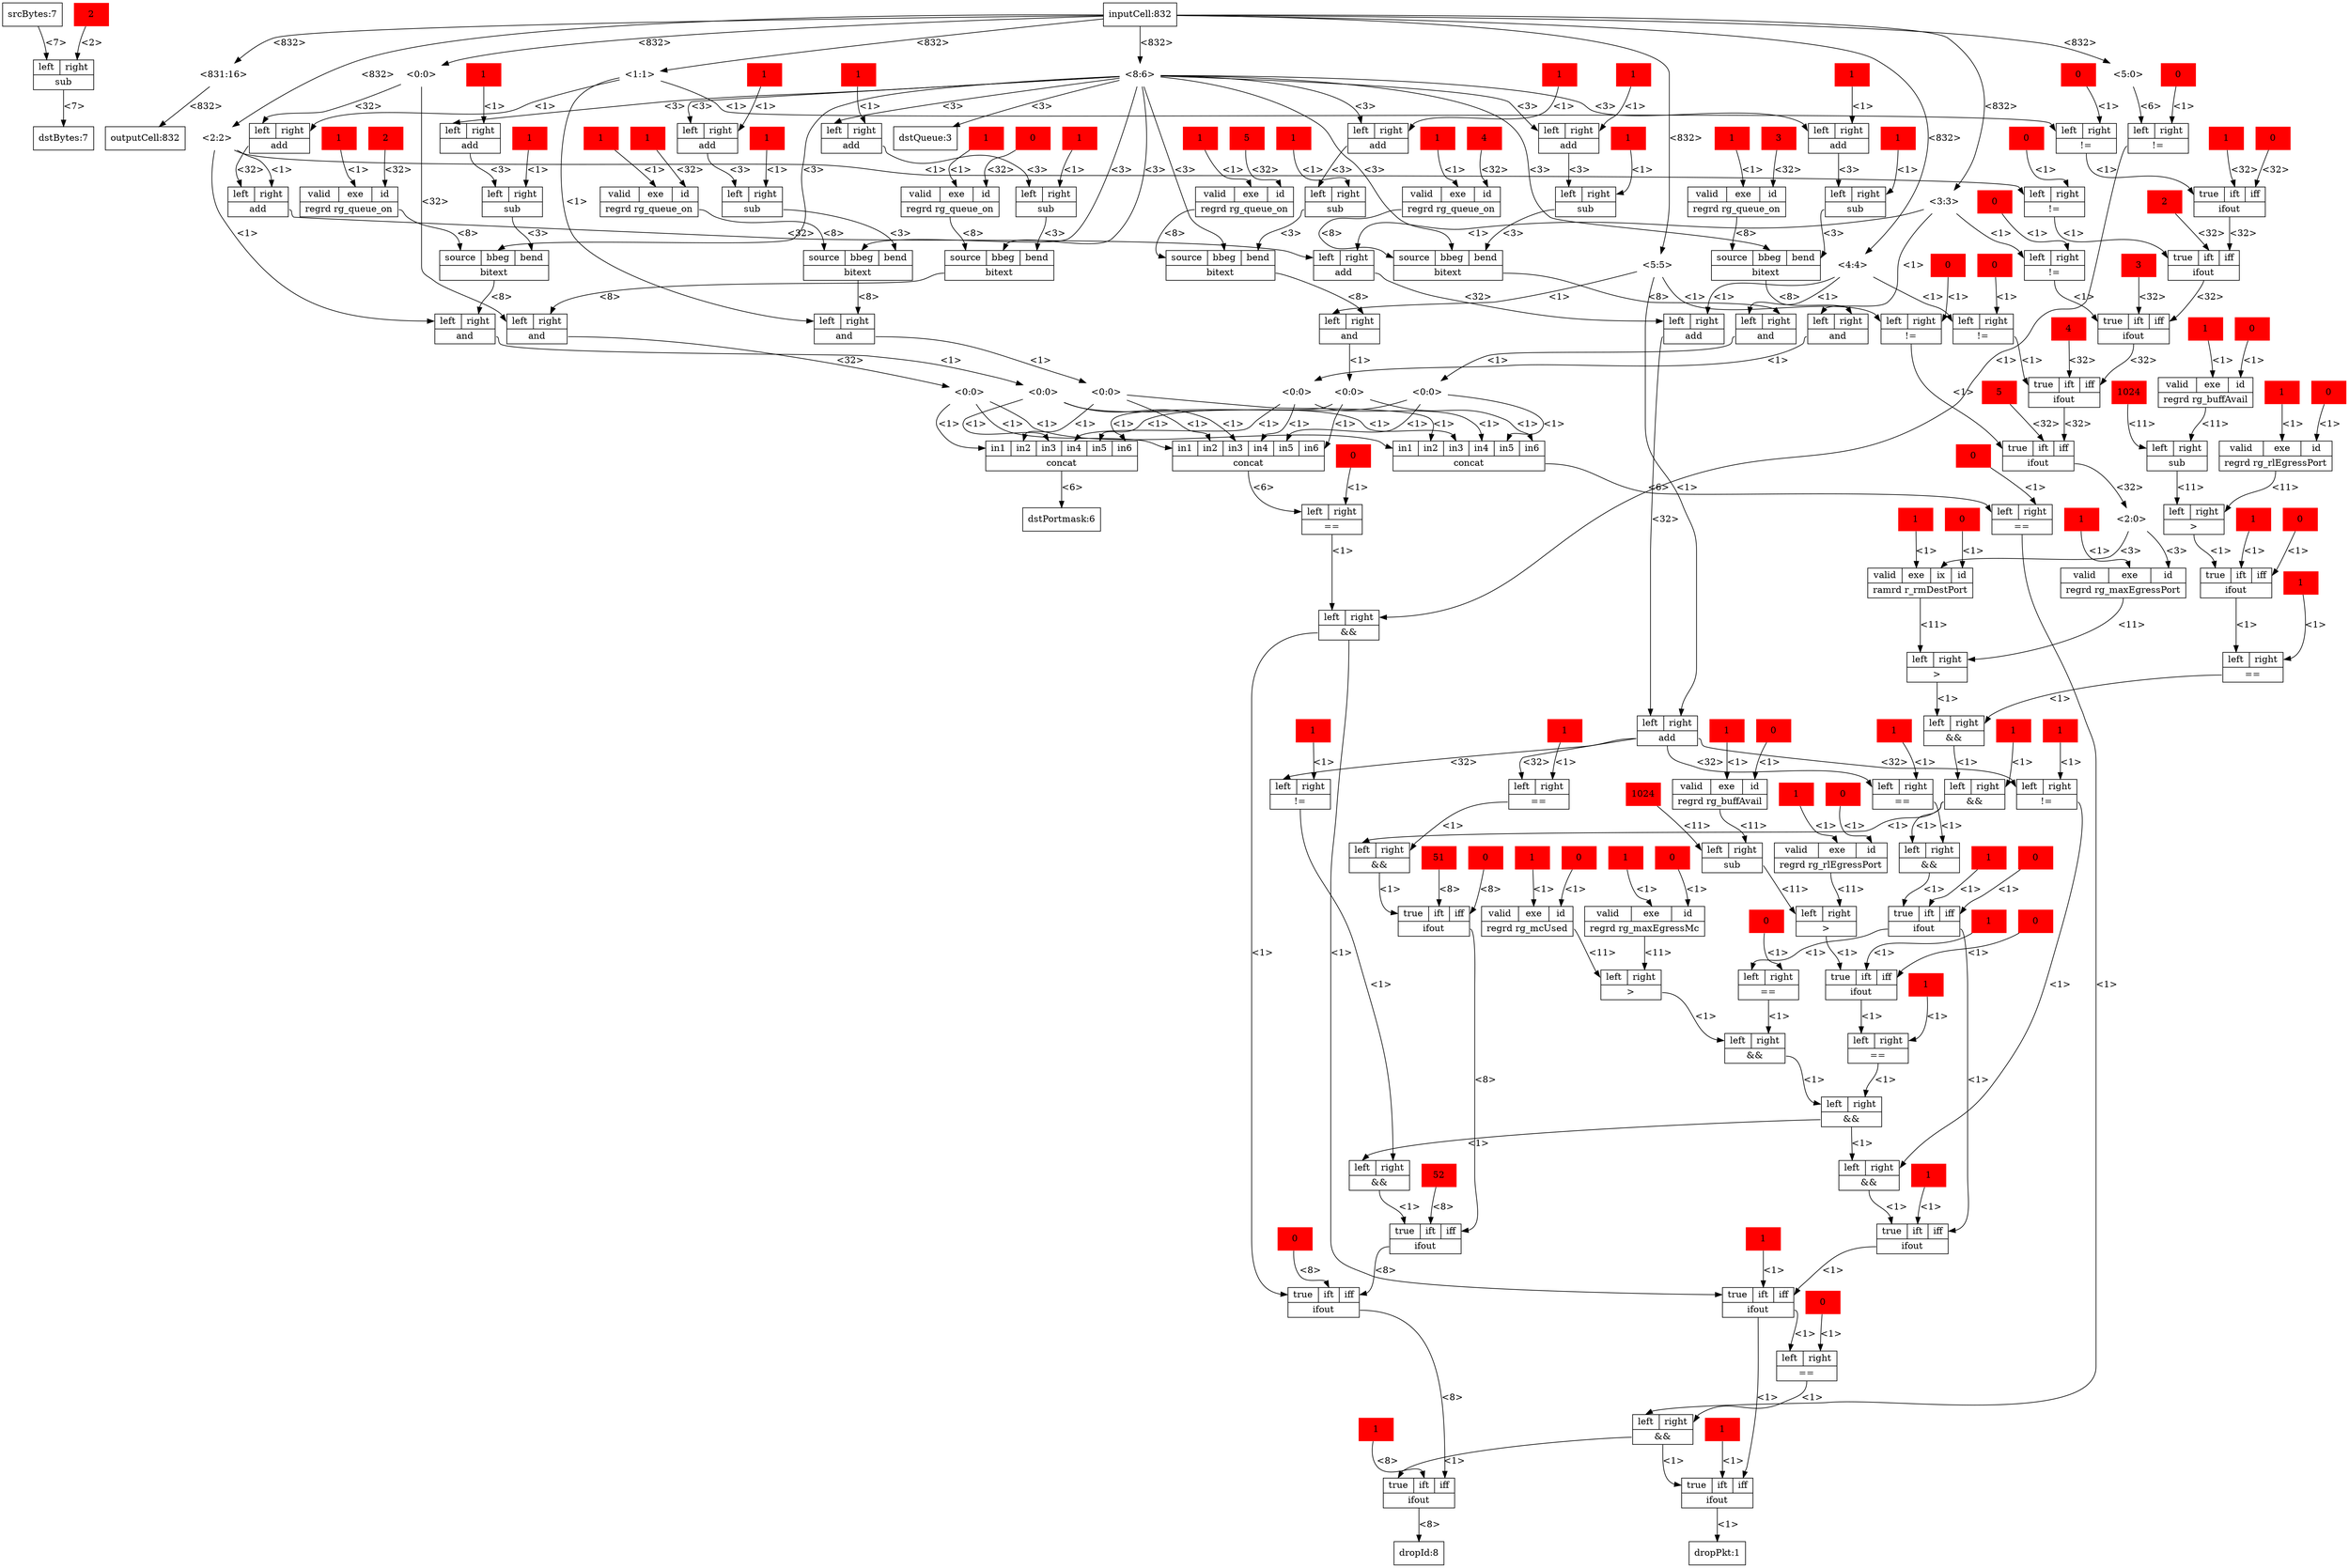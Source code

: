 digraph packetarc {
node [shape=record];
out_35 [label="dstBytes:7"];
in_36 [label="srcBytes:7"];
c_37 [label="2" shape=plaintext color="red" style="filled"];
opsub_38 [label="{{<left> left | <right> right} | <out> sub}" debug="88 1"];
out_39 [label="outputCell:832"];
bitext_831_16_40 [label="\<831:16\>" shape=plaintext];
in_41 [label="inputCell:832"];
out_42 [label="dstQueue:3"];
bitext_8_6_43 [label="\<8:6\>" shape=plaintext];
out_44 [label="dstPortmask:6"];
bitext_0_0_45 [label="\<0:0\>" shape=plaintext];
bitext_0_0_46 [label="\<0:0\>" shape=plaintext];
regrd_47 [label="{{<valid> valid | <exe> exe | <id> id} | <out> regrd rg_queue_on}"];
c_48 [label="0" shape=plaintext color="red" style="filled"];
c_49 [label="1" shape=plaintext color="red" style="filled"];
bitshift_50 [label="{{<in> source | <bbeg> bbeg | <bend> bend} | <out> bitext}"];
c_51 [label="1" shape=plaintext color="red" style="filled"];
opadd_52 [label="{{<left> left | <right> right} | <out> add}" debug="88 1"];
c_53 [label="1" shape=plaintext color="red" style="filled"];
opsub_54 [label="{{<left> left | <right> right} | <out> sub}" debug="88 1"];
opand_55 [label="{{<left> left | <right> right} | <out> and}" debug="88 1"];
bitconcat_56 [label="{{<in1> in1 | <in2> in2 | <in3> in3 | <in4> in4 | <in5> in5 | <in6> in6} | <out> concat}"];
bitext_0_0_57 [label="\<0:0\>" shape=plaintext];
bitext_1_1_58 [label="\<1:1\>" shape=plaintext];
regrd_59 [label="{{<valid> valid | <exe> exe | <id> id} | <out> regrd rg_queue_on}"];
c_60 [label="1" shape=plaintext color="red" style="filled"];
c_61 [label="1" shape=plaintext color="red" style="filled"];
bitshift_62 [label="{{<in> source | <bbeg> bbeg | <bend> bend} | <out> bitext}"];
c_63 [label="1" shape=plaintext color="red" style="filled"];
opadd_64 [label="{{<left> left | <right> right} | <out> add}" debug="88 1"];
c_65 [label="1" shape=plaintext color="red" style="filled"];
opsub_66 [label="{{<left> left | <right> right} | <out> sub}" debug="88 1"];
opand_67 [label="{{<left> left | <right> right} | <out> and}" debug="88 1"];
bitext_0_0_68 [label="\<0:0\>" shape=plaintext];
bitext_2_2_69 [label="\<2:2\>" shape=plaintext];
regrd_70 [label="{{<valid> valid | <exe> exe | <id> id} | <out> regrd rg_queue_on}"];
c_71 [label="2" shape=plaintext color="red" style="filled"];
c_72 [label="1" shape=plaintext color="red" style="filled"];
bitshift_73 [label="{{<in> source | <bbeg> bbeg | <bend> bend} | <out> bitext}"];
c_74 [label="1" shape=plaintext color="red" style="filled"];
opadd_75 [label="{{<left> left | <right> right} | <out> add}" debug="88 1"];
c_76 [label="1" shape=plaintext color="red" style="filled"];
opsub_77 [label="{{<left> left | <right> right} | <out> sub}" debug="88 1"];
opand_78 [label="{{<left> left | <right> right} | <out> and}" debug="88 1"];
bitext_0_0_79 [label="\<0:0\>" shape=plaintext];
bitext_3_3_80 [label="\<3:3\>" shape=plaintext];
regrd_81 [label="{{<valid> valid | <exe> exe | <id> id} | <out> regrd rg_queue_on}"];
c_82 [label="3" shape=plaintext color="red" style="filled"];
c_83 [label="1" shape=plaintext color="red" style="filled"];
bitshift_84 [label="{{<in> source | <bbeg> bbeg | <bend> bend} | <out> bitext}"];
c_85 [label="1" shape=plaintext color="red" style="filled"];
opadd_86 [label="{{<left> left | <right> right} | <out> add}" debug="88 1"];
c_87 [label="1" shape=plaintext color="red" style="filled"];
opsub_88 [label="{{<left> left | <right> right} | <out> sub}" debug="88 1"];
opand_89 [label="{{<left> left | <right> right} | <out> and}" debug="88 1"];
bitext_0_0_90 [label="\<0:0\>" shape=plaintext];
bitext_4_4_91 [label="\<4:4\>" shape=plaintext];
regrd_92 [label="{{<valid> valid | <exe> exe | <id> id} | <out> regrd rg_queue_on}"];
c_93 [label="4" shape=plaintext color="red" style="filled"];
c_94 [label="1" shape=plaintext color="red" style="filled"];
bitshift_95 [label="{{<in> source | <bbeg> bbeg | <bend> bend} | <out> bitext}"];
c_96 [label="1" shape=plaintext color="red" style="filled"];
opadd_97 [label="{{<left> left | <right> right} | <out> add}" debug="88 1"];
c_98 [label="1" shape=plaintext color="red" style="filled"];
opsub_99 [label="{{<left> left | <right> right} | <out> sub}" debug="88 1"];
opand_100 [label="{{<left> left | <right> right} | <out> and}" debug="88 1"];
bitext_0_0_101 [label="\<0:0\>" shape=plaintext];
bitext_5_5_102 [label="\<5:5\>" shape=plaintext];
regrd_103 [label="{{<valid> valid | <exe> exe | <id> id} | <out> regrd rg_queue_on}"];
c_104 [label="5" shape=plaintext color="red" style="filled"];
c_105 [label="1" shape=plaintext color="red" style="filled"];
bitshift_106 [label="{{<in> source | <bbeg> bbeg | <bend> bend} | <out> bitext}"];
c_107 [label="1" shape=plaintext color="red" style="filled"];
opadd_108 [label="{{<left> left | <right> right} | <out> add}" debug="88 1"];
c_109 [label="1" shape=plaintext color="red" style="filled"];
opsub_110 [label="{{<left> left | <right> right} | <out> sub}" debug="88 1"];
opand_111 [label="{{<left> left | <right> right} | <out> and}" debug="88 1"];
out_112 [label="dropPkt:1"];
if_113 [label="{{<cnd> true | <ift> ift | <iff> iff} | <out> ifout}"];
bitconcat_114 [label="{{<in1> in1 | <in2> in2 | <in3> in3 | <in4> in4 | <in5> in5 | <in6> in6} | <out> concat}"];
c_115 [label="0" shape=plaintext color="red" style="filled"];
opeq_116 [label="{{<left> left | <right> right} | <out> ==}" debug="88 1"];
if_117 [label="{{<cnd> true | <ift> ift | <iff> iff} | <out> ifout}"];
bitconcat_118 [label="{{<in1> in1 | <in2> in2 | <in3> in3 | <in4> in4 | <in5> in5 | <in6> in6} | <out> concat}"];
c_119 [label="0" shape=plaintext color="red" style="filled"];
opeq_120 [label="{{<left> left | <right> right} | <out> ==}" debug="88 1"];
bitext_5_0_121 [label="\<5:0\>" shape=plaintext];
c_122 [label="0" shape=plaintext color="red" style="filled"];
opne_123 [label="{{<left> left | <right> right} | <out> !=}" debug="88 1"];
opand_124 [label="{{<left> left | <right> right} | <out> &&}" debug="88 1"];
if_125 [label="{{<cnd> true | <ift> ift | <iff> iff} | <out> ifout}"];
regrd_126 [label="{{<valid> valid | <exe> exe | <id> id} | <out> regrd rg_mcUsed}"];
c_127 [label="0" shape=plaintext color="red" style="filled"];
c_128 [label="1" shape=plaintext color="red" style="filled"];
regrd_129 [label="{{<valid> valid | <exe> exe | <id> id} | <out> regrd rg_maxEgressMc}"];
c_130 [label="0" shape=plaintext color="red" style="filled"];
c_131 [label="1" shape=plaintext color="red" style="filled"];
opgt_132 [label="{{<left> left | <right> right} | <out> \>}" debug="88 1"];
if_133 [label="{{<cnd> true | <ift> ift | <iff> iff} | <out> ifout}"];
ramrd_134 [label="{{<valid> valid | <exe> exe | <ix> ix | <id> id} | <out> ramrd r_rmDestPort}"];
bitext_2_0_135 [label="\<2:0\>" shape=plaintext];
if_136 [label="{{<cnd> true | <ift> ift | <iff> iff} | <out> ifout}"];
c_137 [label="0" shape=plaintext color="red" style="filled"];
opne_138 [label="{{<left> left | <right> right} | <out> !=}" debug="88 1"];
if_139 [label="{{<cnd> true | <ift> ift | <iff> iff} | <out> ifout}"];
c_140 [label="0" shape=plaintext color="red" style="filled"];
opne_141 [label="{{<left> left | <right> right} | <out> !=}" debug="88 1"];
if_142 [label="{{<cnd> true | <ift> ift | <iff> iff} | <out> ifout}"];
c_143 [label="0" shape=plaintext color="red" style="filled"];
opne_144 [label="{{<left> left | <right> right} | <out> !=}" debug="88 1"];
if_145 [label="{{<cnd> true | <ift> ift | <iff> iff} | <out> ifout}"];
c_146 [label="0" shape=plaintext color="red" style="filled"];
opne_147 [label="{{<left> left | <right> right} | <out> !=}" debug="88 1"];
if_148 [label="{{<cnd> true | <ift> ift | <iff> iff} | <out> ifout}"];
c_149 [label="0" shape=plaintext color="red" style="filled"];
opne_150 [label="{{<left> left | <right> right} | <out> !=}" debug="88 1"];
c_151 [label="0" shape=plaintext color="red" style="filled"];
c_152 [label="1" shape=plaintext color="red" style="filled"];
c_153 [label="2" shape=plaintext color="red" style="filled"];
c_154 [label="3" shape=plaintext color="red" style="filled"];
c_155 [label="4" shape=plaintext color="red" style="filled"];
c_156 [label="5" shape=plaintext color="red" style="filled"];
c_157 [label="0" shape=plaintext color="red" style="filled"];
c_158 [label="1" shape=plaintext color="red" style="filled"];
regrd_159 [label="{{<valid> valid | <exe> exe | <id> id} | <out> regrd rg_maxEgressPort}"];
c_160 [label="1" shape=plaintext color="red" style="filled"];
opgt_161 [label="{{<left> left | <right> right} | <out> \>}" debug="88 1"];
if_162 [label="{{<cnd> true | <ift> ift | <iff> iff} | <out> ifout}"];
c_163 [label="1024" shape=plaintext color="red" style="filled"];
regrd_164 [label="{{<valid> valid | <exe> exe | <id> id} | <out> regrd rg_buffAvail}"];
c_165 [label="0" shape=plaintext color="red" style="filled"];
c_166 [label="1" shape=plaintext color="red" style="filled"];
opsub_167 [label="{{<left> left | <right> right} | <out> sub}" debug="88 1"];
regrd_168 [label="{{<valid> valid | <exe> exe | <id> id} | <out> regrd rg_rlEgressPort}"];
c_169 [label="0" shape=plaintext color="red" style="filled"];
c_170 [label="1" shape=plaintext color="red" style="filled"];
opgt_171 [label="{{<left> left | <right> right} | <out> \>}" debug="88 1"];
c_172 [label="0" shape=plaintext color="red" style="filled"];
c_173 [label="1" shape=plaintext color="red" style="filled"];
c_174 [label="1" shape=plaintext color="red" style="filled"];
opeq_175 [label="{{<left> left | <right> right} | <out> ==}" debug="88 1"];
opand_176 [label="{{<left> left | <right> right} | <out> &&}" debug="88 1"];
c_177 [label="1" shape=plaintext color="red" style="filled"];
opand_178 [label="{{<left> left | <right> right} | <out> &&}" debug="88 1"];
opadd_179 [label="{{<left> left | <right> right} | <out> add}" debug="88 1"];
opadd_180 [label="{{<left> left | <right> right} | <out> add}" debug="88 1"];
opadd_181 [label="{{<left> left | <right> right} | <out> add}" debug="88 1"];
opadd_182 [label="{{<left> left | <right> right} | <out> add}" debug="88 1"];
opadd_183 [label="{{<left> left | <right> right} | <out> add}" debug="88 1"];
c_184 [label="1" shape=plaintext color="red" style="filled"];
opeq_185 [label="{{<left> left | <right> right} | <out> ==}" debug="88 1"];
opand_186 [label="{{<left> left | <right> right} | <out> &&}" debug="88 1"];
c_187 [label="0" shape=plaintext color="red" style="filled"];
c_188 [label="1" shape=plaintext color="red" style="filled"];
c_189 [label="0" shape=plaintext color="red" style="filled"];
opeq_190 [label="{{<left> left | <right> right} | <out> ==}" debug="88 1"];
opand_191 [label="{{<left> left | <right> right} | <out> &&}" debug="88 1"];
if_192 [label="{{<cnd> true | <ift> ift | <iff> iff} | <out> ifout}"];
c_193 [label="1024" shape=plaintext color="red" style="filled"];
regrd_194 [label="{{<valid> valid | <exe> exe | <id> id} | <out> regrd rg_buffAvail}"];
c_195 [label="0" shape=plaintext color="red" style="filled"];
c_196 [label="1" shape=plaintext color="red" style="filled"];
opsub_197 [label="{{<left> left | <right> right} | <out> sub}" debug="88 1"];
regrd_198 [label="{{<valid> valid | <exe> exe | <id> id} | <out> regrd rg_rlEgressPort}"];
c_199 [label="0" shape=plaintext color="red" style="filled"];
c_200 [label="1" shape=plaintext color="red" style="filled"];
opgt_201 [label="{{<left> left | <right> right} | <out> \>}" debug="88 1"];
c_202 [label="0" shape=plaintext color="red" style="filled"];
c_203 [label="1" shape=plaintext color="red" style="filled"];
c_204 [label="1" shape=plaintext color="red" style="filled"];
opeq_205 [label="{{<left> left | <right> right} | <out> ==}" debug="88 1"];
opand_206 [label="{{<left> left | <right> right} | <out> &&}" debug="88 1"];
c_207 [label="1" shape=plaintext color="red" style="filled"];
opne_208 [label="{{<left> left | <right> right} | <out> !=}" debug="88 1"];
opand_209 [label="{{<left> left | <right> right} | <out> &&}" debug="88 1"];
c_210 [label="1" shape=plaintext color="red" style="filled"];
c_211 [label="1" shape=plaintext color="red" style="filled"];
c_212 [label="0" shape=plaintext color="red" style="filled"];
opeq_213 [label="{{<left> left | <right> right} | <out> ==}" debug="88 1"];
opand_214 [label="{{<left> left | <right> right} | <out> &&}" debug="88 1"];
c_215 [label="1" shape=plaintext color="red" style="filled"];
out_216 [label="dropId:8"];
if_217 [label="{{<cnd> true | <ift> ift | <iff> iff} | <out> ifout}"];
if_218 [label="{{<cnd> true | <ift> ift | <iff> iff} | <out> ifout}"];
if_219 [label="{{<cnd> true | <ift> ift | <iff> iff} | <out> ifout}"];
c_220 [label="1" shape=plaintext color="red" style="filled"];
opne_221 [label="{{<left> left | <right> right} | <out> !=}" debug="88 1"];
opand_222 [label="{{<left> left | <right> right} | <out> &&}" debug="88 1"];
if_223 [label="{{<cnd> true | <ift> ift | <iff> iff} | <out> ifout}"];
c_224 [label="1" shape=plaintext color="red" style="filled"];
opeq_225 [label="{{<left> left | <right> right} | <out> ==}" debug="88 1"];
opand_226 [label="{{<left> left | <right> right} | <out> &&}" debug="88 1"];
c_227 [label="0" shape=plaintext color="red" style="filled"];
c_228 [label="51" shape=plaintext color="red" style="filled"];
c_229 [label="52" shape=plaintext color="red" style="filled"];
c_230 [label="0" shape=plaintext color="red" style="filled"];
c_231 [label="1" shape=plaintext color="red" style="filled"];
c_37->opsub_38:right[label="<2>"];
in_36->opsub_38:left[label="<7>"];
opsub_38:out->out_35[label="<7>"];
in_41->bitext_831_16_40[label="<832>"];
bitext_831_16_40->out_39[label="<832>"];
in_41->bitext_8_6_43[label="<832>"];
bitext_8_6_43->out_42[label="<3>"];
c_104->regrd_103:id[label="<32>"];
c_105->regrd_103:exe[label="<1>"];
regrd_103:out->bitshift_106:in[label="<8>"];
c_109->opsub_110:right[label="<1>"];
c_107->opadd_108:right[label="<1>"];
bitext_8_6_43->opadd_108:left[label="<3>"];
opadd_108:out->opsub_110:left[label="<3>"];
opsub_110:out->bitshift_106:bend[label="<3>"];
bitext_8_6_43->bitshift_106:bbeg[label="<3>"];
bitshift_106:out->opand_111:right[label="<8>"];
in_41->bitext_5_5_102[label="<832>"];
bitext_5_5_102->opand_111:left[label="<1>"];
opand_111:out->bitext_0_0_101[label="<1>"];
bitext_0_0_101->bitconcat_56:in6[label="<1>"];
c_93->regrd_92:id[label="<32>"];
c_94->regrd_92:exe[label="<1>"];
regrd_92:out->bitshift_95:in[label="<8>"];
c_98->opsub_99:right[label="<1>"];
c_96->opadd_97:right[label="<1>"];
bitext_8_6_43->opadd_97:left[label="<3>"];
opadd_97:out->opsub_99:left[label="<3>"];
opsub_99:out->bitshift_95:bend[label="<3>"];
bitext_8_6_43->bitshift_95:bbeg[label="<3>"];
bitshift_95:out->opand_100:right[label="<8>"];
in_41->bitext_4_4_91[label="<832>"];
bitext_4_4_91->opand_100:left[label="<1>"];
opand_100:out->bitext_0_0_90[label="<1>"];
bitext_0_0_90->bitconcat_56:in5[label="<1>"];
c_82->regrd_81:id[label="<32>"];
c_83->regrd_81:exe[label="<1>"];
regrd_81:out->bitshift_84:in[label="<8>"];
c_87->opsub_88:right[label="<1>"];
c_85->opadd_86:right[label="<1>"];
bitext_8_6_43->opadd_86:left[label="<3>"];
opadd_86:out->opsub_88:left[label="<3>"];
opsub_88:out->bitshift_84:bend[label="<3>"];
bitext_8_6_43->bitshift_84:bbeg[label="<3>"];
bitshift_84:out->opand_89:right[label="<8>"];
in_41->bitext_3_3_80[label="<832>"];
bitext_3_3_80->opand_89:left[label="<1>"];
opand_89:out->bitext_0_0_79[label="<1>"];
bitext_0_0_79->bitconcat_56:in4[label="<1>"];
c_71->regrd_70:id[label="<32>"];
c_72->regrd_70:exe[label="<1>"];
regrd_70:out->bitshift_73:in[label="<8>"];
c_76->opsub_77:right[label="<1>"];
c_74->opadd_75:right[label="<1>"];
bitext_8_6_43->opadd_75:left[label="<3>"];
opadd_75:out->opsub_77:left[label="<3>"];
opsub_77:out->bitshift_73:bend[label="<3>"];
bitext_8_6_43->bitshift_73:bbeg[label="<3>"];
bitshift_73:out->opand_78:right[label="<8>"];
in_41->bitext_2_2_69[label="<832>"];
bitext_2_2_69->opand_78:left[label="<1>"];
opand_78:out->bitext_0_0_68[label="<1>"];
bitext_0_0_68->bitconcat_56:in3[label="<1>"];
c_60->regrd_59:id[label="<32>"];
c_61->regrd_59:exe[label="<1>"];
regrd_59:out->bitshift_62:in[label="<8>"];
c_65->opsub_66:right[label="<1>"];
c_63->opadd_64:right[label="<1>"];
bitext_8_6_43->opadd_64:left[label="<3>"];
opadd_64:out->opsub_66:left[label="<3>"];
opsub_66:out->bitshift_62:bend[label="<3>"];
bitext_8_6_43->bitshift_62:bbeg[label="<3>"];
bitshift_62:out->opand_67:right[label="<8>"];
in_41->bitext_1_1_58[label="<832>"];
bitext_1_1_58->opand_67:left[label="<1>"];
opand_67:out->bitext_0_0_57[label="<1>"];
bitext_0_0_57->bitconcat_56:in2[label="<1>"];
c_48->regrd_47:id[label="<32>"];
c_49->regrd_47:exe[label="<1>"];
regrd_47:out->bitshift_50:in[label="<8>"];
c_53->opsub_54:right[label="<1>"];
c_51->opadd_52:right[label="<1>"];
bitext_8_6_43->opadd_52:left[label="<3>"];
opadd_52:out->opsub_54:left[label="<3>"];
opsub_54:out->bitshift_50:bend[label="<3>"];
bitext_8_6_43->bitshift_50:bbeg[label="<3>"];
bitshift_50:out->opand_55:right[label="<8>"];
in_41->bitext_0_0_46[label="<832>"];
bitext_0_0_46->opand_55:left[label="<32>"];
opand_55:out->bitext_0_0_45[label="<32>"];
bitext_0_0_45->bitconcat_56:in1[label="<1>"];
bitconcat_56:out->out_44[label="<6>"];
c_215->if_113:ift[label="<1>"];
if_117:out->if_113:iff[label="<1>"];
c_212->opeq_213:right[label="<1>"];
c_211->if_117:ift[label="<1>"];
c_210->if_125:ift[label="<1>"];
if_133:out->if_125:iff[label="<1>"];
c_207->opne_208:right[label="<1>"];
opadd_183:out->opne_208:left[label="<32>"];
opne_208:out->opand_209:right[label="<1>"];
c_204->opeq_205:right[label="<1>"];
c_203->if_192:ift[label="<1>"];
c_202->if_192:iff[label="<1>"];
c_199->regrd_198:id[label="<1>"];
c_200->regrd_198:exe[label="<1>"];
regrd_198:out->opgt_201:right[label="<11>"];
c_195->regrd_194:id[label="<1>"];
c_196->regrd_194:exe[label="<1>"];
regrd_194:out->opsub_197:right[label="<11>"];
c_193->opsub_197:left[label="<11>"];
opsub_197:out->opgt_201:left[label="<11>"];
opgt_201:out->if_192:cnd[label="<1>"];
if_192:out->opeq_205:left[label="<1>"];
opeq_205:out->opand_206:right[label="<1>"];
c_189->opeq_190:right[label="<1>"];
c_188->if_133:ift[label="<1>"];
c_187->if_133:iff[label="<1>"];
c_184->opeq_185:right[label="<1>"];
bitext_5_5_102->opadd_183:right[label="<1>"];
bitext_4_4_91->opadd_182:right[label="<1>"];
bitext_3_3_80->opadd_181:right[label="<1>"];
bitext_2_2_69->opadd_180:right[label="<1>"];
bitext_1_1_58->opadd_179:right[label="<1>"];
bitext_0_0_46->opadd_179:left[label="<32>"];
opadd_179:out->opadd_180:left[label="<32>"];
opadd_180:out->opadd_181:left[label="<32>"];
opadd_181:out->opadd_182:left[label="<32>"];
opadd_182:out->opadd_183:left[label="<32>"];
opadd_183:out->opeq_185:left[label="<32>"];
opeq_185:out->opand_186:right[label="<1>"];
c_177->opand_178:right[label="<1>"];
c_174->opeq_175:right[label="<1>"];
c_173->if_162:ift[label="<1>"];
c_172->if_162:iff[label="<1>"];
c_169->regrd_168:id[label="<1>"];
c_170->regrd_168:exe[label="<1>"];
regrd_168:out->opgt_171:right[label="<11>"];
c_165->regrd_164:id[label="<1>"];
c_166->regrd_164:exe[label="<1>"];
regrd_164:out->opsub_167:right[label="<11>"];
c_163->opsub_167:left[label="<11>"];
opsub_167:out->opgt_171:left[label="<11>"];
opgt_171:out->if_162:cnd[label="<1>"];
if_162:out->opeq_175:left[label="<1>"];
opeq_175:out->opand_176:right[label="<1>"];
bitext_2_0_135->regrd_159:id[label="<3>"];
c_160->regrd_159:exe[label="<1>"];
regrd_159:out->opgt_161:right[label="<11>"];
c_156->if_136:ift[label="<32>"];
c_155->if_139:ift[label="<32>"];
c_154->if_142:ift[label="<32>"];
c_153->if_145:ift[label="<32>"];
c_152->if_148:ift[label="<32>"];
c_151->if_148:iff[label="<32>"];
c_149->opne_150:right[label="<1>"];
bitext_1_1_58->opne_150:left[label="<1>"];
opne_150:out->if_148:cnd[label="<1>"];
if_148:out->if_145:iff[label="<32>"];
c_146->opne_147:right[label="<1>"];
bitext_2_2_69->opne_147:left[label="<1>"];
opne_147:out->if_145:cnd[label="<1>"];
if_145:out->if_142:iff[label="<32>"];
c_143->opne_144:right[label="<1>"];
bitext_3_3_80->opne_144:left[label="<1>"];
opne_144:out->if_142:cnd[label="<1>"];
if_142:out->if_139:iff[label="<32>"];
c_140->opne_141:right[label="<1>"];
bitext_4_4_91->opne_141:left[label="<1>"];
opne_141:out->if_139:cnd[label="<1>"];
if_139:out->if_136:iff[label="<32>"];
c_137->opne_138:right[label="<1>"];
bitext_5_5_102->opne_138:left[label="<1>"];
opne_138:out->if_136:cnd[label="<1>"];
if_136:out->bitext_2_0_135[label="<32>"];
bitext_2_0_135->ramrd_134:ix[label="<3>"];
c_157->ramrd_134:id[label="<1>"];
c_158->ramrd_134:exe[label="<1>"];
ramrd_134:out->opgt_161:left[label="<11>"];
opgt_161:out->opand_176:left[label="<1>"];
opand_176:out->opand_178:left[label="<1>"];
opand_178:out->opand_186:left[label="<1>"];
opand_186:out->if_133:cnd[label="<1>"];
if_133:out->opeq_190:left[label="<1>"];
opeq_190:out->opand_191:right[label="<1>"];
c_130->regrd_129:id[label="<1>"];
c_131->regrd_129:exe[label="<1>"];
regrd_129:out->opgt_132:right[label="<11>"];
c_127->regrd_126:id[label="<1>"];
c_128->regrd_126:exe[label="<1>"];
regrd_126:out->opgt_132:left[label="<11>"];
opgt_132:out->opand_191:left[label="<1>"];
opand_191:out->opand_206:left[label="<1>"];
opand_206:out->opand_209:left[label="<1>"];
opand_209:out->if_125:cnd[label="<1>"];
if_125:out->if_117:iff[label="<1>"];
c_122->opne_123:right[label="<1>"];
in_41->bitext_5_0_121[label="<832>"];
bitext_5_0_121->opne_123:left[label="<6>"];
opne_123:out->opand_124:right[label="<1>"];
c_119->opeq_120:right[label="<1>"];
bitext_0_0_101->bitconcat_118:in6[label="<1>"];
bitext_0_0_90->bitconcat_118:in5[label="<1>"];
bitext_0_0_79->bitconcat_118:in4[label="<1>"];
bitext_0_0_68->bitconcat_118:in3[label="<1>"];
bitext_0_0_57->bitconcat_118:in2[label="<1>"];
bitext_0_0_45->bitconcat_118:in1[label="<1>"];
bitconcat_118:out->opeq_120:left[label="<6>"];
opeq_120:out->opand_124:left[label="<1>"];
opand_124:out->if_117:cnd[label="<1>"];
if_117:out->opeq_213:left[label="<1>"];
opeq_213:out->opand_214:right[label="<1>"];
c_115->opeq_116:right[label="<1>"];
bitext_0_0_101->bitconcat_114:in6[label="<1>"];
bitext_0_0_90->bitconcat_114:in5[label="<1>"];
bitext_0_0_79->bitconcat_114:in4[label="<1>"];
bitext_0_0_68->bitconcat_114:in3[label="<1>"];
bitext_0_0_57->bitconcat_114:in2[label="<1>"];
bitext_0_0_45->bitconcat_114:in1[label="<1>"];
bitconcat_114:out->opeq_116:left[label="<6>"];
opeq_116:out->opand_214:left[label="<1>"];
opand_214:out->if_113:cnd[label="<1>"];
if_113:out->out_112[label="<1>"];
c_231->if_217:ift[label="<8>"];
c_230->if_218:ift[label="<8>"];
c_229->if_219:ift[label="<8>"];
c_228->if_223:ift[label="<8>"];
c_227->if_223:iff[label="<8>"];
c_224->opeq_225:right[label="<1>"];
opadd_183:out->opeq_225:left[label="<32>"];
opeq_225:out->opand_226:right[label="<1>"];
opand_178:out->opand_226:left[label="<1>"];
opand_226:out->if_223:cnd[label="<1>"];
if_223:out->if_219:iff[label="<8>"];
c_220->opne_221:right[label="<1>"];
opadd_183:out->opne_221:left[label="<32>"];
opne_221:out->opand_222:right[label="<1>"];
opand_206:out->opand_222:left[label="<1>"];
opand_222:out->if_219:cnd[label="<1>"];
if_219:out->if_218:iff[label="<8>"];
opand_124:out->if_218:cnd[label="<1>"];
if_218:out->if_217:iff[label="<8>"];
opand_214:out->if_217:cnd[label="<1>"];
if_217:out->out_216[label="<8>"];

}
